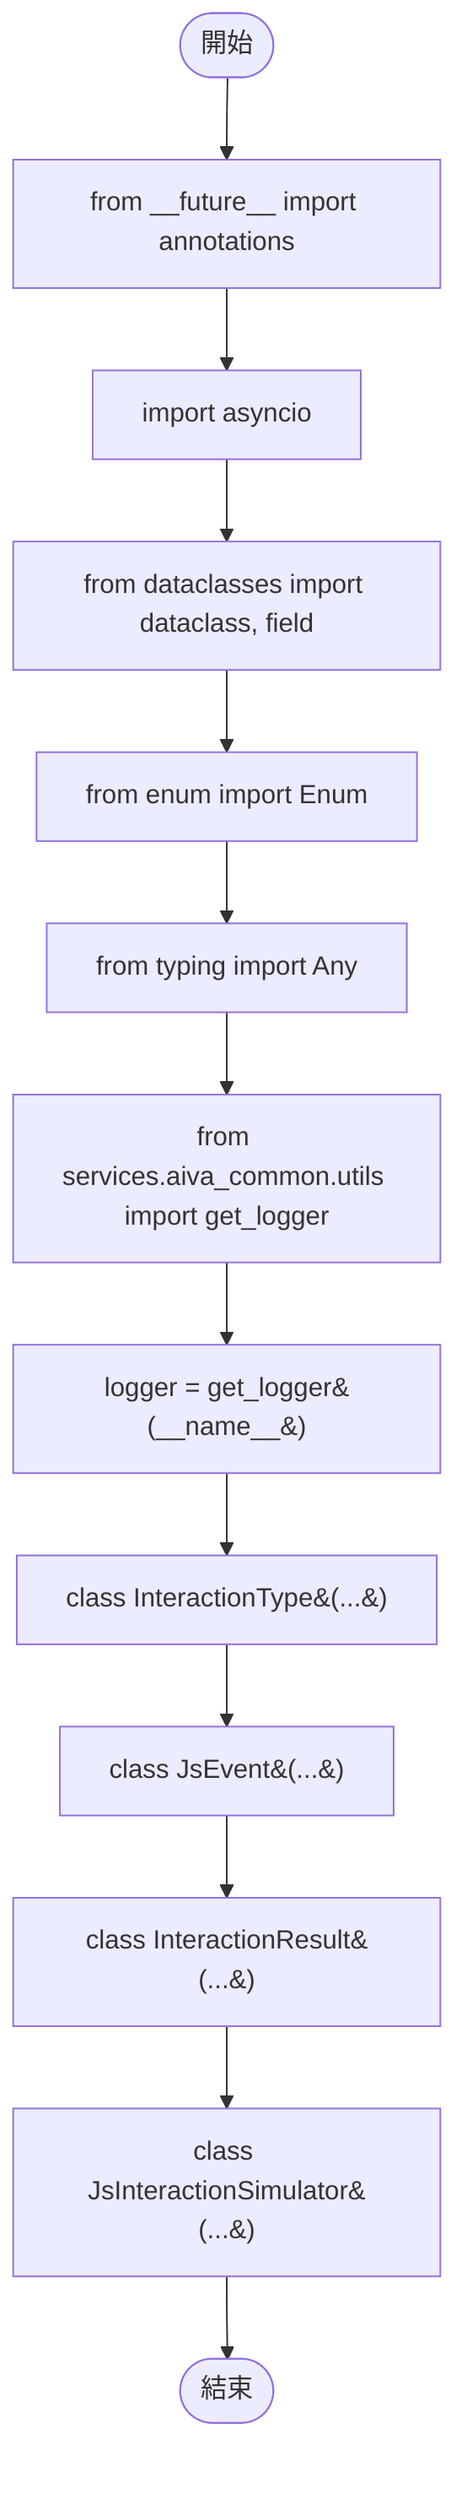 flowchart TB
    n1([開始])
    n2([結束])
    n3[from __future__ import annotations]
    n4[import asyncio]
    n5[from dataclasses import dataclass, field]
    n6[from enum import Enum]
    n7[from typing import Any]
    n8[from services.aiva_common.utils import get_logger]
    n9[logger = get_logger&#40;__name__&#41;]
    n10[class InteractionType&#40;...&#41;]
    n11[class JsEvent&#40;...&#41;]
    n12[class InteractionResult&#40;...&#41;]
    n13[class JsInteractionSimulator&#40;...&#41;]
    n1 --> n3
    n3 --> n4
    n4 --> n5
    n5 --> n6
    n6 --> n7
    n7 --> n8
    n8 --> n9
    n9 --> n10
    n10 --> n11
    n11 --> n12
    n12 --> n13
    n13 --> n2